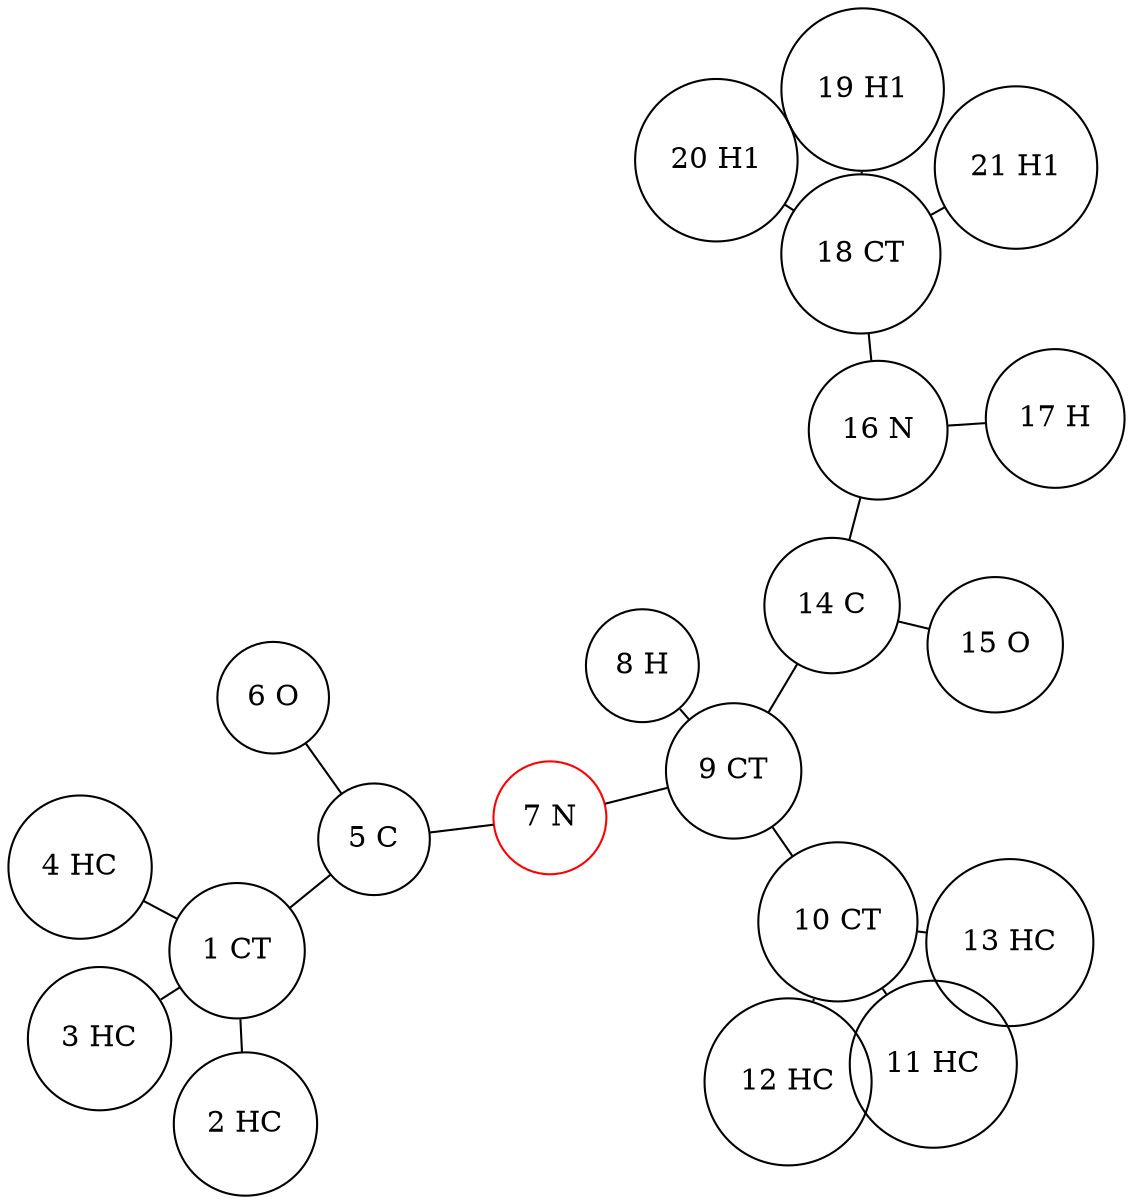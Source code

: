 
        graph G {
          layout=neato
          overlap=true
          node [shape="circle"]
    "1 CT"  -- "2 HC" ;
"1 CT"  -- "3 HC" ;
"1 CT"  -- "4 HC" ;
"1 CT"  -- "5 C" ;
"5 C"  -- "6 O" ;
"5 C"  -- "7 N" ;
"7 N"  [color="red"]
"7 N"  -- "9 CT" ;
"7 N"  [color="red"]
"9 CT"  -- "10 CT" ;
"9 CT"  -- "14 C" ;
"10 CT"  -- "11 HC" ;
"10 CT"  -- "12 HC" ;
"10 CT"  -- "13 HC" ;
"14 C"  -- "15 O" ;
"14 C"  -- "16 N" ;
"16 N"  -- "17 H" ;
"16 N"  -- "18 CT" ;
"18 CT"  -- "19 H1" ;
"18 CT"  -- "20 H1" ;
"18 CT"  -- "21 H1" ;
"8 H"  -- "9 CT" ;
        }
    